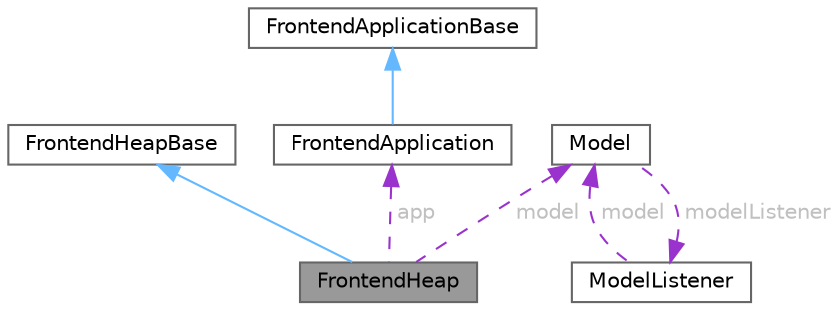 digraph "FrontendHeap"
{
 // LATEX_PDF_SIZE
  bgcolor="transparent";
  edge [fontname=Helvetica,fontsize=10,labelfontname=Helvetica,labelfontsize=10];
  node [fontname=Helvetica,fontsize=10,shape=box,height=0.2,width=0.4];
  Node1 [id="Node000001",label="FrontendHeap",height=0.2,width=0.4,color="gray40", fillcolor="grey60", style="filled", fontcolor="black",tooltip=" "];
  Node2 -> Node1 [id="edge1_Node000001_Node000002",dir="back",color="steelblue1",style="solid",tooltip=" "];
  Node2 [id="Node000002",label="FrontendHeapBase",height=0.2,width=0.4,color="gray40", fillcolor="white", style="filled",tooltip=" "];
  Node3 -> Node1 [id="edge2_Node000001_Node000003",dir="back",color="darkorchid3",style="dashed",tooltip=" ",label=" model",fontcolor="grey" ];
  Node3 [id="Node000003",label="Model",height=0.2,width=0.4,color="gray40", fillcolor="white", style="filled",URL="$class_model.html",tooltip=" "];
  Node4 -> Node3 [id="edge3_Node000003_Node000004",dir="back",color="darkorchid3",style="dashed",tooltip=" ",label=" modelListener",fontcolor="grey" ];
  Node4 [id="Node000004",label="ModelListener",height=0.2,width=0.4,color="gray40", fillcolor="white", style="filled",URL="$class_model_listener.html",tooltip=" "];
  Node3 -> Node4 [id="edge4_Node000004_Node000003",dir="back",color="darkorchid3",style="dashed",tooltip=" ",label=" model",fontcolor="grey" ];
  Node5 -> Node1 [id="edge5_Node000001_Node000005",dir="back",color="darkorchid3",style="dashed",tooltip=" ",label=" app",fontcolor="grey" ];
  Node5 [id="Node000005",label="FrontendApplication",height=0.2,width=0.4,color="gray40", fillcolor="white", style="filled",URL="$class_frontend_application.html",tooltip=" "];
  Node6 -> Node5 [id="edge6_Node000005_Node000006",dir="back",color="steelblue1",style="solid",tooltip=" "];
  Node6 [id="Node000006",label="FrontendApplicationBase",height=0.2,width=0.4,color="gray40", fillcolor="white", style="filled",tooltip=" "];
}

